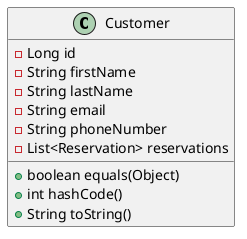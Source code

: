 @startuml
class Customer {
- Long id
- String firstName
- String lastName
- String email
- String phoneNumber
- List<Reservation> reservations
+ boolean equals(Object)
+ int hashCode()
+ String toString()
}
@enduml